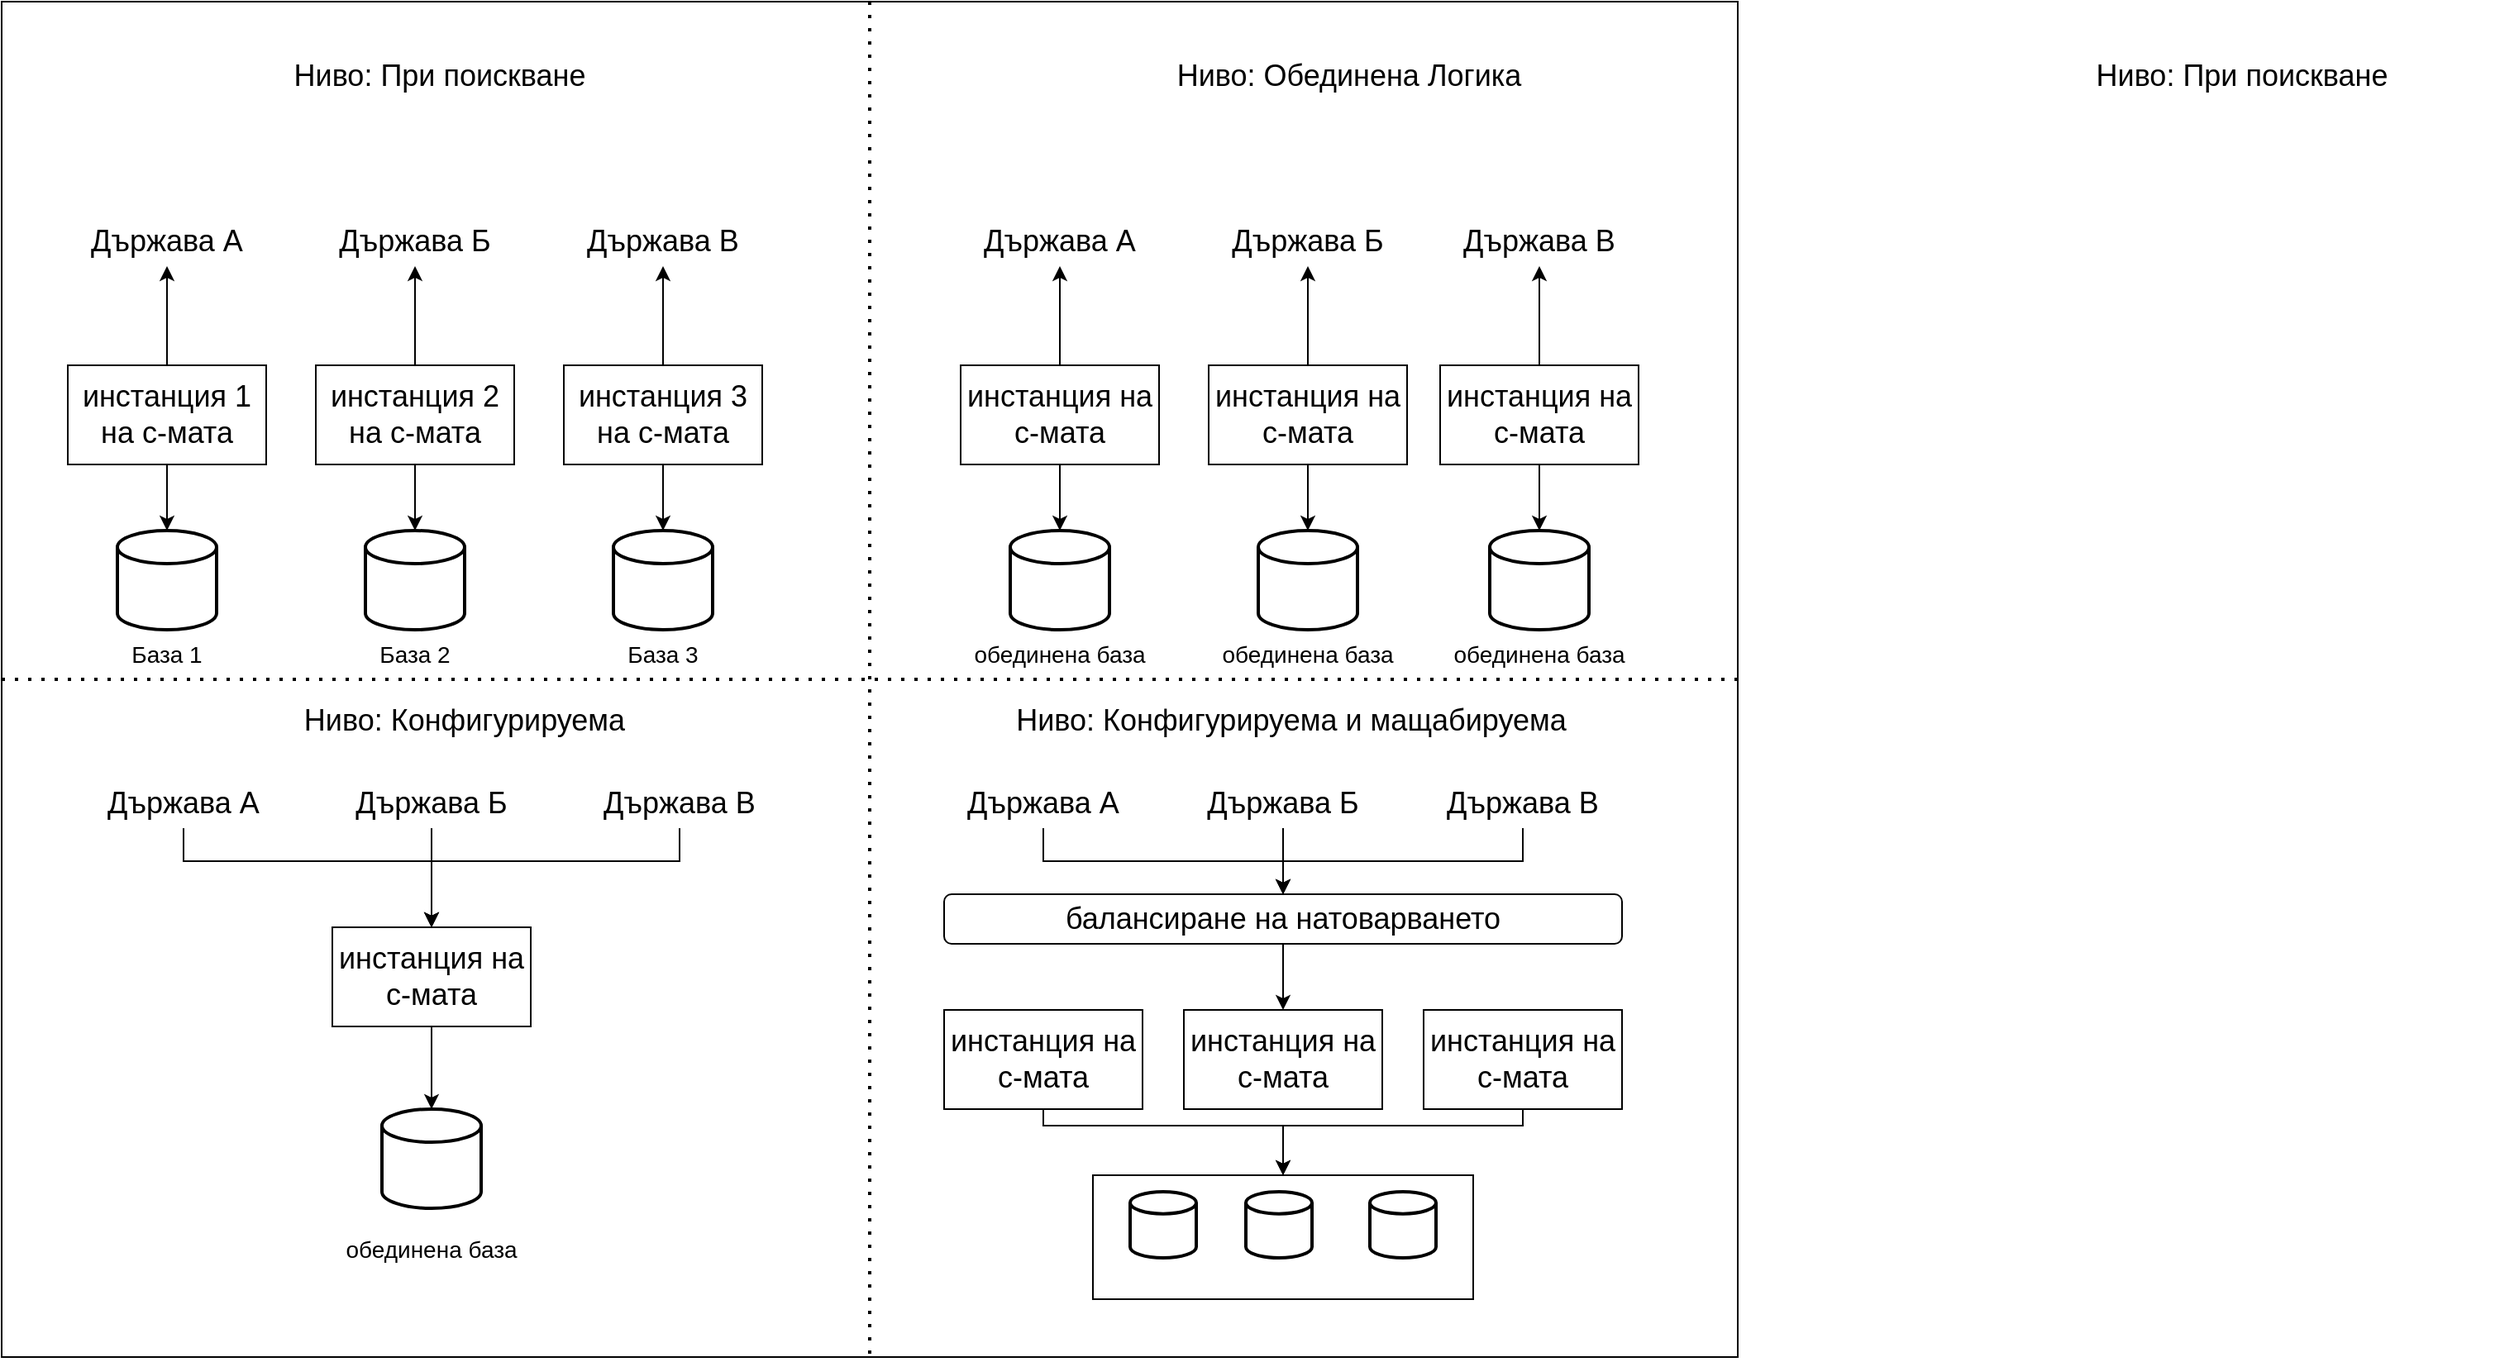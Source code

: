<mxfile version="23.1.1" type="github">
  <diagram name="Page-1" id="z4rczib-LkPRxgJOSu4e">
    <mxGraphModel dx="2049" dy="1066" grid="1" gridSize="10" guides="1" tooltips="1" connect="1" arrows="1" fold="1" page="1" pageScale="1" pageWidth="827" pageHeight="1169" math="0" shadow="0">
      <root>
        <mxCell id="0" />
        <mxCell id="1" parent="0" />
        <mxCell id="R1ErJ9N_a_U-e3eA8b6c-1" value="" style="rounded=0;whiteSpace=wrap;html=1;" vertex="1" parent="1">
          <mxGeometry x="120" y="120" width="1050" height="820" as="geometry" />
        </mxCell>
        <mxCell id="R1ErJ9N_a_U-e3eA8b6c-5" value="" style="endArrow=none;dashed=1;html=1;dashPattern=1 3;strokeWidth=2;rounded=0;exitX=0;exitY=0.5;exitDx=0;exitDy=0;entryX=1;entryY=0.5;entryDx=0;entryDy=0;" edge="1" parent="1" source="R1ErJ9N_a_U-e3eA8b6c-1" target="R1ErJ9N_a_U-e3eA8b6c-1">
          <mxGeometry width="50" height="50" relative="1" as="geometry">
            <mxPoint x="340" y="420" as="sourcePoint" />
            <mxPoint x="390" y="370" as="targetPoint" />
          </mxGeometry>
        </mxCell>
        <mxCell id="R1ErJ9N_a_U-e3eA8b6c-6" value="" style="endArrow=none;dashed=1;html=1;dashPattern=1 3;strokeWidth=2;rounded=0;exitX=0.5;exitY=0;exitDx=0;exitDy=0;entryX=0.5;entryY=1;entryDx=0;entryDy=0;" edge="1" parent="1" source="R1ErJ9N_a_U-e3eA8b6c-1" target="R1ErJ9N_a_U-e3eA8b6c-1">
          <mxGeometry width="50" height="50" relative="1" as="geometry">
            <mxPoint x="130" y="290" as="sourcePoint" />
            <mxPoint x="880" y="290" as="targetPoint" />
          </mxGeometry>
        </mxCell>
        <mxCell id="R1ErJ9N_a_U-e3eA8b6c-7" value="&lt;font style=&quot;font-size: 18px;&quot;&gt;Ниво: Обединена Логика&lt;/font&gt;" style="text;html=1;strokeColor=none;fillColor=none;align=center;verticalAlign=middle;whiteSpace=wrap;rounded=0;" vertex="1" parent="1">
          <mxGeometry x="780" y="150" width="310" height="30" as="geometry" />
        </mxCell>
        <mxCell id="R1ErJ9N_a_U-e3eA8b6c-8" value="&lt;font style=&quot;font-size: 18px;&quot;&gt;Ниво: При поискване&lt;/font&gt;" style="text;html=1;strokeColor=none;fillColor=none;align=center;verticalAlign=middle;whiteSpace=wrap;rounded=0;" vertex="1" parent="1">
          <mxGeometry x="230" y="150" width="310" height="30" as="geometry" />
        </mxCell>
        <mxCell id="R1ErJ9N_a_U-e3eA8b6c-11" value="" style="edgeStyle=orthogonalEdgeStyle;rounded=0;orthogonalLoop=1;jettySize=auto;html=1;" edge="1" parent="1" source="R1ErJ9N_a_U-e3eA8b6c-9" target="R1ErJ9N_a_U-e3eA8b6c-10">
          <mxGeometry relative="1" as="geometry" />
        </mxCell>
        <mxCell id="R1ErJ9N_a_U-e3eA8b6c-19" value="" style="edgeStyle=orthogonalEdgeStyle;rounded=0;orthogonalLoop=1;jettySize=auto;html=1;" edge="1" parent="1" source="R1ErJ9N_a_U-e3eA8b6c-9" target="R1ErJ9N_a_U-e3eA8b6c-18">
          <mxGeometry relative="1" as="geometry" />
        </mxCell>
        <mxCell id="R1ErJ9N_a_U-e3eA8b6c-9" value="&lt;font style=&quot;font-size: 18px;&quot;&gt;инстанция 1 на с-мата&lt;/font&gt;" style="rounded=0;whiteSpace=wrap;html=1;" vertex="1" parent="1">
          <mxGeometry x="160" y="340" width="120" height="60" as="geometry" />
        </mxCell>
        <mxCell id="R1ErJ9N_a_U-e3eA8b6c-10" value="&lt;font style=&quot;font-size: 18px;&quot;&gt;Държава A&lt;/font&gt;" style="text;html=1;strokeColor=none;fillColor=none;align=center;verticalAlign=middle;whiteSpace=wrap;rounded=0;" vertex="1" parent="1">
          <mxGeometry x="150" y="250" width="140" height="30" as="geometry" />
        </mxCell>
        <mxCell id="R1ErJ9N_a_U-e3eA8b6c-16" value="" style="edgeStyle=orthogonalEdgeStyle;rounded=0;orthogonalLoop=1;jettySize=auto;html=1;" edge="1" parent="1" source="R1ErJ9N_a_U-e3eA8b6c-12" target="R1ErJ9N_a_U-e3eA8b6c-13">
          <mxGeometry relative="1" as="geometry" />
        </mxCell>
        <mxCell id="R1ErJ9N_a_U-e3eA8b6c-38" value="" style="edgeStyle=orthogonalEdgeStyle;rounded=0;orthogonalLoop=1;jettySize=auto;html=1;" edge="1" parent="1" source="R1ErJ9N_a_U-e3eA8b6c-12" target="R1ErJ9N_a_U-e3eA8b6c-20">
          <mxGeometry relative="1" as="geometry" />
        </mxCell>
        <mxCell id="R1ErJ9N_a_U-e3eA8b6c-12" value="&lt;font style=&quot;font-size: 18px;&quot;&gt;инстанция 2 на с-мата&lt;/font&gt;" style="rounded=0;whiteSpace=wrap;html=1;" vertex="1" parent="1">
          <mxGeometry x="310" y="340" width="120" height="60" as="geometry" />
        </mxCell>
        <mxCell id="R1ErJ9N_a_U-e3eA8b6c-13" value="&lt;font style=&quot;font-size: 18px;&quot;&gt;Държава Б&lt;/font&gt;" style="text;html=1;strokeColor=none;fillColor=none;align=center;verticalAlign=middle;whiteSpace=wrap;rounded=0;" vertex="1" parent="1">
          <mxGeometry x="300" y="250" width="140" height="30" as="geometry" />
        </mxCell>
        <mxCell id="R1ErJ9N_a_U-e3eA8b6c-17" value="" style="edgeStyle=orthogonalEdgeStyle;rounded=0;orthogonalLoop=1;jettySize=auto;html=1;" edge="1" parent="1" source="R1ErJ9N_a_U-e3eA8b6c-14" target="R1ErJ9N_a_U-e3eA8b6c-15">
          <mxGeometry relative="1" as="geometry" />
        </mxCell>
        <mxCell id="R1ErJ9N_a_U-e3eA8b6c-39" value="" style="edgeStyle=orthogonalEdgeStyle;rounded=0;orthogonalLoop=1;jettySize=auto;html=1;" edge="1" parent="1" source="R1ErJ9N_a_U-e3eA8b6c-14" target="R1ErJ9N_a_U-e3eA8b6c-22">
          <mxGeometry relative="1" as="geometry" />
        </mxCell>
        <mxCell id="R1ErJ9N_a_U-e3eA8b6c-14" value="&lt;font style=&quot;font-size: 18px;&quot;&gt;инстанция 3 на с-мата&lt;/font&gt;" style="rounded=0;whiteSpace=wrap;html=1;" vertex="1" parent="1">
          <mxGeometry x="460" y="340" width="120" height="60" as="geometry" />
        </mxCell>
        <mxCell id="R1ErJ9N_a_U-e3eA8b6c-15" value="&lt;font style=&quot;font-size: 18px;&quot;&gt;Държава В&lt;/font&gt;" style="text;html=1;strokeColor=none;fillColor=none;align=center;verticalAlign=middle;whiteSpace=wrap;rounded=0;" vertex="1" parent="1">
          <mxGeometry x="450" y="250" width="140" height="30" as="geometry" />
        </mxCell>
        <mxCell id="R1ErJ9N_a_U-e3eA8b6c-18" value="" style="strokeWidth=2;html=1;shape=mxgraph.flowchart.database;whiteSpace=wrap;" vertex="1" parent="1">
          <mxGeometry x="190" y="440" width="60" height="60" as="geometry" />
        </mxCell>
        <mxCell id="R1ErJ9N_a_U-e3eA8b6c-20" value="" style="strokeWidth=2;html=1;shape=mxgraph.flowchart.database;whiteSpace=wrap;" vertex="1" parent="1">
          <mxGeometry x="340" y="440" width="60" height="60" as="geometry" />
        </mxCell>
        <mxCell id="R1ErJ9N_a_U-e3eA8b6c-22" value="" style="strokeWidth=2;html=1;shape=mxgraph.flowchart.database;whiteSpace=wrap;" vertex="1" parent="1">
          <mxGeometry x="490" y="440" width="60" height="60" as="geometry" />
        </mxCell>
        <mxCell id="R1ErJ9N_a_U-e3eA8b6c-23" value="&lt;font style=&quot;font-size: 18px;&quot;&gt;Ниво: При поискване&lt;/font&gt;" style="text;html=1;strokeColor=none;fillColor=none;align=center;verticalAlign=middle;whiteSpace=wrap;rounded=0;" vertex="1" parent="1">
          <mxGeometry x="1320" y="150" width="310" height="30" as="geometry" />
        </mxCell>
        <mxCell id="R1ErJ9N_a_U-e3eA8b6c-24" value="" style="edgeStyle=orthogonalEdgeStyle;rounded=0;orthogonalLoop=1;jettySize=auto;html=1;" edge="1" parent="1" source="R1ErJ9N_a_U-e3eA8b6c-26" target="R1ErJ9N_a_U-e3eA8b6c-27">
          <mxGeometry relative="1" as="geometry" />
        </mxCell>
        <mxCell id="R1ErJ9N_a_U-e3eA8b6c-25" value="" style="edgeStyle=orthogonalEdgeStyle;rounded=0;orthogonalLoop=1;jettySize=auto;html=1;" edge="1" parent="1" source="R1ErJ9N_a_U-e3eA8b6c-26" target="R1ErJ9N_a_U-e3eA8b6c-34">
          <mxGeometry relative="1" as="geometry" />
        </mxCell>
        <mxCell id="R1ErJ9N_a_U-e3eA8b6c-26" value="&lt;font style=&quot;font-size: 18px;&quot;&gt;инстанция на с-мата&lt;/font&gt;" style="rounded=0;whiteSpace=wrap;html=1;" vertex="1" parent="1">
          <mxGeometry x="700" y="340" width="120" height="60" as="geometry" />
        </mxCell>
        <mxCell id="R1ErJ9N_a_U-e3eA8b6c-27" value="&lt;font style=&quot;font-size: 18px;&quot;&gt;Държава A&lt;/font&gt;" style="text;html=1;strokeColor=none;fillColor=none;align=center;verticalAlign=middle;whiteSpace=wrap;rounded=0;" vertex="1" parent="1">
          <mxGeometry x="690" y="250" width="140" height="30" as="geometry" />
        </mxCell>
        <mxCell id="R1ErJ9N_a_U-e3eA8b6c-28" value="" style="edgeStyle=orthogonalEdgeStyle;rounded=0;orthogonalLoop=1;jettySize=auto;html=1;" edge="1" parent="1" source="R1ErJ9N_a_U-e3eA8b6c-29" target="R1ErJ9N_a_U-e3eA8b6c-30">
          <mxGeometry relative="1" as="geometry" />
        </mxCell>
        <mxCell id="R1ErJ9N_a_U-e3eA8b6c-37" value="" style="edgeStyle=orthogonalEdgeStyle;rounded=0;orthogonalLoop=1;jettySize=auto;html=1;" edge="1" parent="1" source="R1ErJ9N_a_U-e3eA8b6c-29" target="R1ErJ9N_a_U-e3eA8b6c-35">
          <mxGeometry relative="1" as="geometry" />
        </mxCell>
        <mxCell id="R1ErJ9N_a_U-e3eA8b6c-29" value="&lt;font style=&quot;font-size: 18px;&quot;&gt;инстанция на с-мата&lt;/font&gt;" style="rounded=0;whiteSpace=wrap;html=1;" vertex="1" parent="1">
          <mxGeometry x="850" y="340" width="120" height="60" as="geometry" />
        </mxCell>
        <mxCell id="R1ErJ9N_a_U-e3eA8b6c-30" value="&lt;font style=&quot;font-size: 18px;&quot;&gt;Държава Б&lt;/font&gt;" style="text;html=1;strokeColor=none;fillColor=none;align=center;verticalAlign=middle;whiteSpace=wrap;rounded=0;" vertex="1" parent="1">
          <mxGeometry x="840" y="250" width="140" height="30" as="geometry" />
        </mxCell>
        <mxCell id="R1ErJ9N_a_U-e3eA8b6c-31" value="" style="edgeStyle=orthogonalEdgeStyle;rounded=0;orthogonalLoop=1;jettySize=auto;html=1;" edge="1" parent="1" source="R1ErJ9N_a_U-e3eA8b6c-32" target="R1ErJ9N_a_U-e3eA8b6c-33">
          <mxGeometry relative="1" as="geometry" />
        </mxCell>
        <mxCell id="R1ErJ9N_a_U-e3eA8b6c-41" value="" style="edgeStyle=orthogonalEdgeStyle;rounded=0;orthogonalLoop=1;jettySize=auto;html=1;" edge="1" parent="1" source="R1ErJ9N_a_U-e3eA8b6c-32" target="R1ErJ9N_a_U-e3eA8b6c-36">
          <mxGeometry relative="1" as="geometry" />
        </mxCell>
        <mxCell id="R1ErJ9N_a_U-e3eA8b6c-32" value="&lt;font style=&quot;font-size: 18px;&quot;&gt;инстанция на с-мата&lt;/font&gt;" style="rounded=0;whiteSpace=wrap;html=1;" vertex="1" parent="1">
          <mxGeometry x="990" y="340" width="120" height="60" as="geometry" />
        </mxCell>
        <mxCell id="R1ErJ9N_a_U-e3eA8b6c-33" value="&lt;font style=&quot;font-size: 18px;&quot;&gt;Държава В&lt;/font&gt;" style="text;html=1;strokeColor=none;fillColor=none;align=center;verticalAlign=middle;whiteSpace=wrap;rounded=0;" vertex="1" parent="1">
          <mxGeometry x="980" y="250" width="140" height="30" as="geometry" />
        </mxCell>
        <mxCell id="R1ErJ9N_a_U-e3eA8b6c-34" value="" style="strokeWidth=2;html=1;shape=mxgraph.flowchart.database;whiteSpace=wrap;" vertex="1" parent="1">
          <mxGeometry x="730" y="440" width="60" height="60" as="geometry" />
        </mxCell>
        <mxCell id="R1ErJ9N_a_U-e3eA8b6c-35" value="" style="strokeWidth=2;html=1;shape=mxgraph.flowchart.database;whiteSpace=wrap;" vertex="1" parent="1">
          <mxGeometry x="880" y="440" width="60" height="60" as="geometry" />
        </mxCell>
        <mxCell id="R1ErJ9N_a_U-e3eA8b6c-36" value="" style="strokeWidth=2;html=1;shape=mxgraph.flowchart.database;whiteSpace=wrap;" vertex="1" parent="1">
          <mxGeometry x="1020" y="440" width="60" height="60" as="geometry" />
        </mxCell>
        <mxCell id="R1ErJ9N_a_U-e3eA8b6c-42" value="&lt;font style=&quot;font-size: 14px;&quot;&gt;База 1&lt;/font&gt;" style="text;html=1;strokeColor=none;fillColor=none;align=center;verticalAlign=middle;whiteSpace=wrap;rounded=0;" vertex="1" parent="1">
          <mxGeometry x="190" y="500" width="60" height="30" as="geometry" />
        </mxCell>
        <mxCell id="R1ErJ9N_a_U-e3eA8b6c-43" value="&lt;font style=&quot;font-size: 14px;&quot;&gt;База 2&lt;/font&gt;" style="text;html=1;strokeColor=none;fillColor=none;align=center;verticalAlign=middle;whiteSpace=wrap;rounded=0;" vertex="1" parent="1">
          <mxGeometry x="340" y="500" width="60" height="30" as="geometry" />
        </mxCell>
        <mxCell id="R1ErJ9N_a_U-e3eA8b6c-45" value="&lt;font style=&quot;font-size: 14px;&quot;&gt;База 3&lt;/font&gt;" style="text;html=1;strokeColor=none;fillColor=none;align=center;verticalAlign=middle;whiteSpace=wrap;rounded=0;" vertex="1" parent="1">
          <mxGeometry x="490" y="500" width="60" height="30" as="geometry" />
        </mxCell>
        <mxCell id="R1ErJ9N_a_U-e3eA8b6c-50" value="&lt;font style=&quot;font-size: 14px;&quot;&gt;обединена база&lt;/font&gt;" style="text;html=1;strokeColor=none;fillColor=none;align=center;verticalAlign=middle;whiteSpace=wrap;rounded=0;" vertex="1" parent="1">
          <mxGeometry x="700" y="500" width="120" height="30" as="geometry" />
        </mxCell>
        <mxCell id="R1ErJ9N_a_U-e3eA8b6c-52" value="&lt;font style=&quot;font-size: 14px;&quot;&gt;обединена база&lt;/font&gt;" style="text;html=1;strokeColor=none;fillColor=none;align=center;verticalAlign=middle;whiteSpace=wrap;rounded=0;" vertex="1" parent="1">
          <mxGeometry x="855" y="500" width="110" height="30" as="geometry" />
        </mxCell>
        <mxCell id="R1ErJ9N_a_U-e3eA8b6c-53" value="&lt;font style=&quot;font-size: 14px;&quot;&gt;обединена база&lt;/font&gt;" style="text;html=1;strokeColor=none;fillColor=none;align=center;verticalAlign=middle;whiteSpace=wrap;rounded=0;" vertex="1" parent="1">
          <mxGeometry x="995" y="500" width="110" height="30" as="geometry" />
        </mxCell>
        <mxCell id="R1ErJ9N_a_U-e3eA8b6c-55" value="&lt;font style=&quot;font-size: 18px;&quot;&gt;Ниво: Конфигурируема и мащабируема&lt;/font&gt;" style="text;html=1;strokeColor=none;fillColor=none;align=center;verticalAlign=middle;whiteSpace=wrap;rounded=0;" vertex="1" parent="1">
          <mxGeometry x="720" y="540" width="360" height="30" as="geometry" />
        </mxCell>
        <mxCell id="R1ErJ9N_a_U-e3eA8b6c-90" style="edgeStyle=orthogonalEdgeStyle;rounded=0;orthogonalLoop=1;jettySize=auto;html=1;" edge="1" parent="1" source="R1ErJ9N_a_U-e3eA8b6c-56" target="R1ErJ9N_a_U-e3eA8b6c-85">
          <mxGeometry relative="1" as="geometry">
            <Array as="points">
              <mxPoint x="750" y="800" />
              <mxPoint x="895" y="800" />
            </Array>
          </mxGeometry>
        </mxCell>
        <mxCell id="R1ErJ9N_a_U-e3eA8b6c-56" value="&lt;font style=&quot;font-size: 18px;&quot;&gt;инстанция на с-мата&lt;/font&gt;" style="rounded=0;whiteSpace=wrap;html=1;" vertex="1" parent="1">
          <mxGeometry x="690" y="730" width="120" height="60" as="geometry" />
        </mxCell>
        <mxCell id="R1ErJ9N_a_U-e3eA8b6c-64" value="" style="edgeStyle=orthogonalEdgeStyle;rounded=0;orthogonalLoop=1;jettySize=auto;html=1;" edge="1" parent="1" source="R1ErJ9N_a_U-e3eA8b6c-57" target="R1ErJ9N_a_U-e3eA8b6c-63">
          <mxGeometry relative="1" as="geometry" />
        </mxCell>
        <mxCell id="R1ErJ9N_a_U-e3eA8b6c-57" value="&lt;font style=&quot;font-size: 18px;&quot;&gt;Държава A&lt;/font&gt;" style="text;html=1;strokeColor=none;fillColor=none;align=center;verticalAlign=middle;whiteSpace=wrap;rounded=0;" vertex="1" parent="1">
          <mxGeometry x="680" y="590" width="140" height="30" as="geometry" />
        </mxCell>
        <mxCell id="R1ErJ9N_a_U-e3eA8b6c-58" value="&lt;font style=&quot;font-size: 18px;&quot;&gt;инстанция на с-мата&lt;/font&gt;" style="rounded=0;whiteSpace=wrap;html=1;" vertex="1" parent="1">
          <mxGeometry x="835" y="730" width="120" height="60" as="geometry" />
        </mxCell>
        <mxCell id="R1ErJ9N_a_U-e3eA8b6c-65" value="" style="edgeStyle=orthogonalEdgeStyle;rounded=0;orthogonalLoop=1;jettySize=auto;html=1;" edge="1" parent="1" source="R1ErJ9N_a_U-e3eA8b6c-59" target="R1ErJ9N_a_U-e3eA8b6c-63">
          <mxGeometry relative="1" as="geometry" />
        </mxCell>
        <mxCell id="R1ErJ9N_a_U-e3eA8b6c-59" value="&lt;font style=&quot;font-size: 18px;&quot;&gt;Държава Б&lt;/font&gt;" style="text;html=1;strokeColor=none;fillColor=none;align=center;verticalAlign=middle;whiteSpace=wrap;rounded=0;" vertex="1" parent="1">
          <mxGeometry x="825" y="590" width="140" height="30" as="geometry" />
        </mxCell>
        <mxCell id="R1ErJ9N_a_U-e3eA8b6c-93" style="edgeStyle=orthogonalEdgeStyle;rounded=0;orthogonalLoop=1;jettySize=auto;html=1;" edge="1" parent="1" source="R1ErJ9N_a_U-e3eA8b6c-60" target="R1ErJ9N_a_U-e3eA8b6c-85">
          <mxGeometry relative="1" as="geometry">
            <Array as="points">
              <mxPoint x="1040" y="800" />
              <mxPoint x="895" y="800" />
            </Array>
          </mxGeometry>
        </mxCell>
        <mxCell id="R1ErJ9N_a_U-e3eA8b6c-60" value="&lt;font style=&quot;font-size: 18px;&quot;&gt;инстанция на с-мата&lt;/font&gt;" style="rounded=0;whiteSpace=wrap;html=1;" vertex="1" parent="1">
          <mxGeometry x="980" y="730" width="120" height="60" as="geometry" />
        </mxCell>
        <mxCell id="R1ErJ9N_a_U-e3eA8b6c-66" value="" style="edgeStyle=orthogonalEdgeStyle;rounded=0;orthogonalLoop=1;jettySize=auto;html=1;" edge="1" parent="1" source="R1ErJ9N_a_U-e3eA8b6c-61" target="R1ErJ9N_a_U-e3eA8b6c-63">
          <mxGeometry relative="1" as="geometry" />
        </mxCell>
        <mxCell id="R1ErJ9N_a_U-e3eA8b6c-61" value="&lt;font style=&quot;font-size: 18px;&quot;&gt;Държава В&lt;/font&gt;" style="text;html=1;strokeColor=none;fillColor=none;align=center;verticalAlign=middle;whiteSpace=wrap;rounded=0;" vertex="1" parent="1">
          <mxGeometry x="970" y="590" width="140" height="30" as="geometry" />
        </mxCell>
        <mxCell id="R1ErJ9N_a_U-e3eA8b6c-67" value="" style="edgeStyle=orthogonalEdgeStyle;rounded=0;orthogonalLoop=1;jettySize=auto;html=1;" edge="1" parent="1" source="R1ErJ9N_a_U-e3eA8b6c-63" target="R1ErJ9N_a_U-e3eA8b6c-58">
          <mxGeometry relative="1" as="geometry" />
        </mxCell>
        <mxCell id="R1ErJ9N_a_U-e3eA8b6c-63" value="&lt;font style=&quot;font-size: 18px;&quot;&gt;балансиране на натоварването&lt;/font&gt;" style="rounded=1;whiteSpace=wrap;html=1;" vertex="1" parent="1">
          <mxGeometry x="690" y="660" width="410" height="30" as="geometry" />
        </mxCell>
        <mxCell id="R1ErJ9N_a_U-e3eA8b6c-82" value="" style="edgeStyle=orthogonalEdgeStyle;rounded=0;orthogonalLoop=1;jettySize=auto;html=1;" edge="1" parent="1" source="R1ErJ9N_a_U-e3eA8b6c-73" target="R1ErJ9N_a_U-e3eA8b6c-77">
          <mxGeometry relative="1" as="geometry" />
        </mxCell>
        <mxCell id="R1ErJ9N_a_U-e3eA8b6c-73" value="&lt;font style=&quot;font-size: 18px;&quot;&gt;инстанция на с-мата&lt;/font&gt;" style="rounded=0;whiteSpace=wrap;html=1;" vertex="1" parent="1">
          <mxGeometry x="320" y="680" width="120" height="60" as="geometry" />
        </mxCell>
        <mxCell id="R1ErJ9N_a_U-e3eA8b6c-80" style="edgeStyle=orthogonalEdgeStyle;rounded=0;orthogonalLoop=1;jettySize=auto;html=1;" edge="1" parent="1" source="R1ErJ9N_a_U-e3eA8b6c-74" target="R1ErJ9N_a_U-e3eA8b6c-73">
          <mxGeometry relative="1" as="geometry">
            <Array as="points">
              <mxPoint x="230" y="640" />
              <mxPoint x="380" y="640" />
            </Array>
          </mxGeometry>
        </mxCell>
        <mxCell id="R1ErJ9N_a_U-e3eA8b6c-74" value="&lt;font style=&quot;font-size: 18px;&quot;&gt;Държава A&lt;/font&gt;" style="text;html=1;strokeColor=none;fillColor=none;align=center;verticalAlign=middle;whiteSpace=wrap;rounded=0;" vertex="1" parent="1">
          <mxGeometry x="160" y="590" width="140" height="30" as="geometry" />
        </mxCell>
        <mxCell id="R1ErJ9N_a_U-e3eA8b6c-79" value="" style="edgeStyle=orthogonalEdgeStyle;rounded=0;orthogonalLoop=1;jettySize=auto;html=1;" edge="1" parent="1" source="R1ErJ9N_a_U-e3eA8b6c-75" target="R1ErJ9N_a_U-e3eA8b6c-73">
          <mxGeometry relative="1" as="geometry" />
        </mxCell>
        <mxCell id="R1ErJ9N_a_U-e3eA8b6c-75" value="&lt;font style=&quot;font-size: 18px;&quot;&gt;Държава Б&lt;/font&gt;" style="text;html=1;strokeColor=none;fillColor=none;align=center;verticalAlign=middle;whiteSpace=wrap;rounded=0;" vertex="1" parent="1">
          <mxGeometry x="310" y="590" width="140" height="30" as="geometry" />
        </mxCell>
        <mxCell id="R1ErJ9N_a_U-e3eA8b6c-81" style="edgeStyle=orthogonalEdgeStyle;rounded=0;orthogonalLoop=1;jettySize=auto;html=1;" edge="1" parent="1" source="R1ErJ9N_a_U-e3eA8b6c-76" target="R1ErJ9N_a_U-e3eA8b6c-73">
          <mxGeometry relative="1" as="geometry">
            <Array as="points">
              <mxPoint x="530" y="640" />
              <mxPoint x="380" y="640" />
            </Array>
          </mxGeometry>
        </mxCell>
        <mxCell id="R1ErJ9N_a_U-e3eA8b6c-76" value="&lt;font style=&quot;font-size: 18px;&quot;&gt;Държава В&lt;/font&gt;" style="text;html=1;strokeColor=none;fillColor=none;align=center;verticalAlign=middle;whiteSpace=wrap;rounded=0;" vertex="1" parent="1">
          <mxGeometry x="460" y="590" width="140" height="30" as="geometry" />
        </mxCell>
        <mxCell id="R1ErJ9N_a_U-e3eA8b6c-77" value="" style="strokeWidth=2;html=1;shape=mxgraph.flowchart.database;whiteSpace=wrap;" vertex="1" parent="1">
          <mxGeometry x="350" y="790" width="60" height="60" as="geometry" />
        </mxCell>
        <mxCell id="R1ErJ9N_a_U-e3eA8b6c-78" value="&lt;font style=&quot;font-size: 18px;&quot;&gt;Ниво: Конфигурируема&lt;/font&gt;" style="text;html=1;strokeColor=none;fillColor=none;align=center;verticalAlign=middle;whiteSpace=wrap;rounded=0;" vertex="1" parent="1">
          <mxGeometry x="220" y="540" width="360" height="30" as="geometry" />
        </mxCell>
        <mxCell id="R1ErJ9N_a_U-e3eA8b6c-84" value="&lt;font style=&quot;font-size: 14px;&quot;&gt;обединена база&lt;/font&gt;" style="text;html=1;strokeColor=none;fillColor=none;align=center;verticalAlign=middle;whiteSpace=wrap;rounded=0;" vertex="1" parent="1">
          <mxGeometry x="325" y="860" width="110" height="30" as="geometry" />
        </mxCell>
        <mxCell id="R1ErJ9N_a_U-e3eA8b6c-85" value="" style="rounded=0;whiteSpace=wrap;html=1;" vertex="1" parent="1">
          <mxGeometry x="780" y="830" width="230" height="75" as="geometry" />
        </mxCell>
        <mxCell id="R1ErJ9N_a_U-e3eA8b6c-94" value="" style="strokeWidth=2;html=1;shape=mxgraph.flowchart.database;whiteSpace=wrap;" vertex="1" parent="1">
          <mxGeometry x="802.5" y="840" width="40" height="40" as="geometry" />
        </mxCell>
        <mxCell id="R1ErJ9N_a_U-e3eA8b6c-98" value="" style="strokeWidth=2;html=1;shape=mxgraph.flowchart.database;whiteSpace=wrap;" vertex="1" parent="1">
          <mxGeometry x="947.5" y="840" width="40" height="40" as="geometry" />
        </mxCell>
        <mxCell id="R1ErJ9N_a_U-e3eA8b6c-99" value="" style="strokeWidth=2;html=1;shape=mxgraph.flowchart.database;whiteSpace=wrap;" vertex="1" parent="1">
          <mxGeometry x="872.5" y="840" width="40" height="40" as="geometry" />
        </mxCell>
      </root>
    </mxGraphModel>
  </diagram>
</mxfile>
